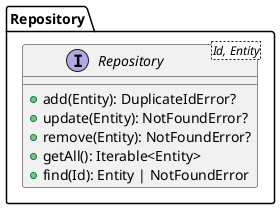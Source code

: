 @startuml repository

package Repository{
    interface Repository<Id, Entity> {
        + add(Entity): DuplicateIdError?
        + update(Entity): NotFoundError?
        + remove(Entity): NotFoundError?
        + getAll(): Iterable<Entity>
        + find(Id): Entity | NotFoundError
    }
}

@enduml
